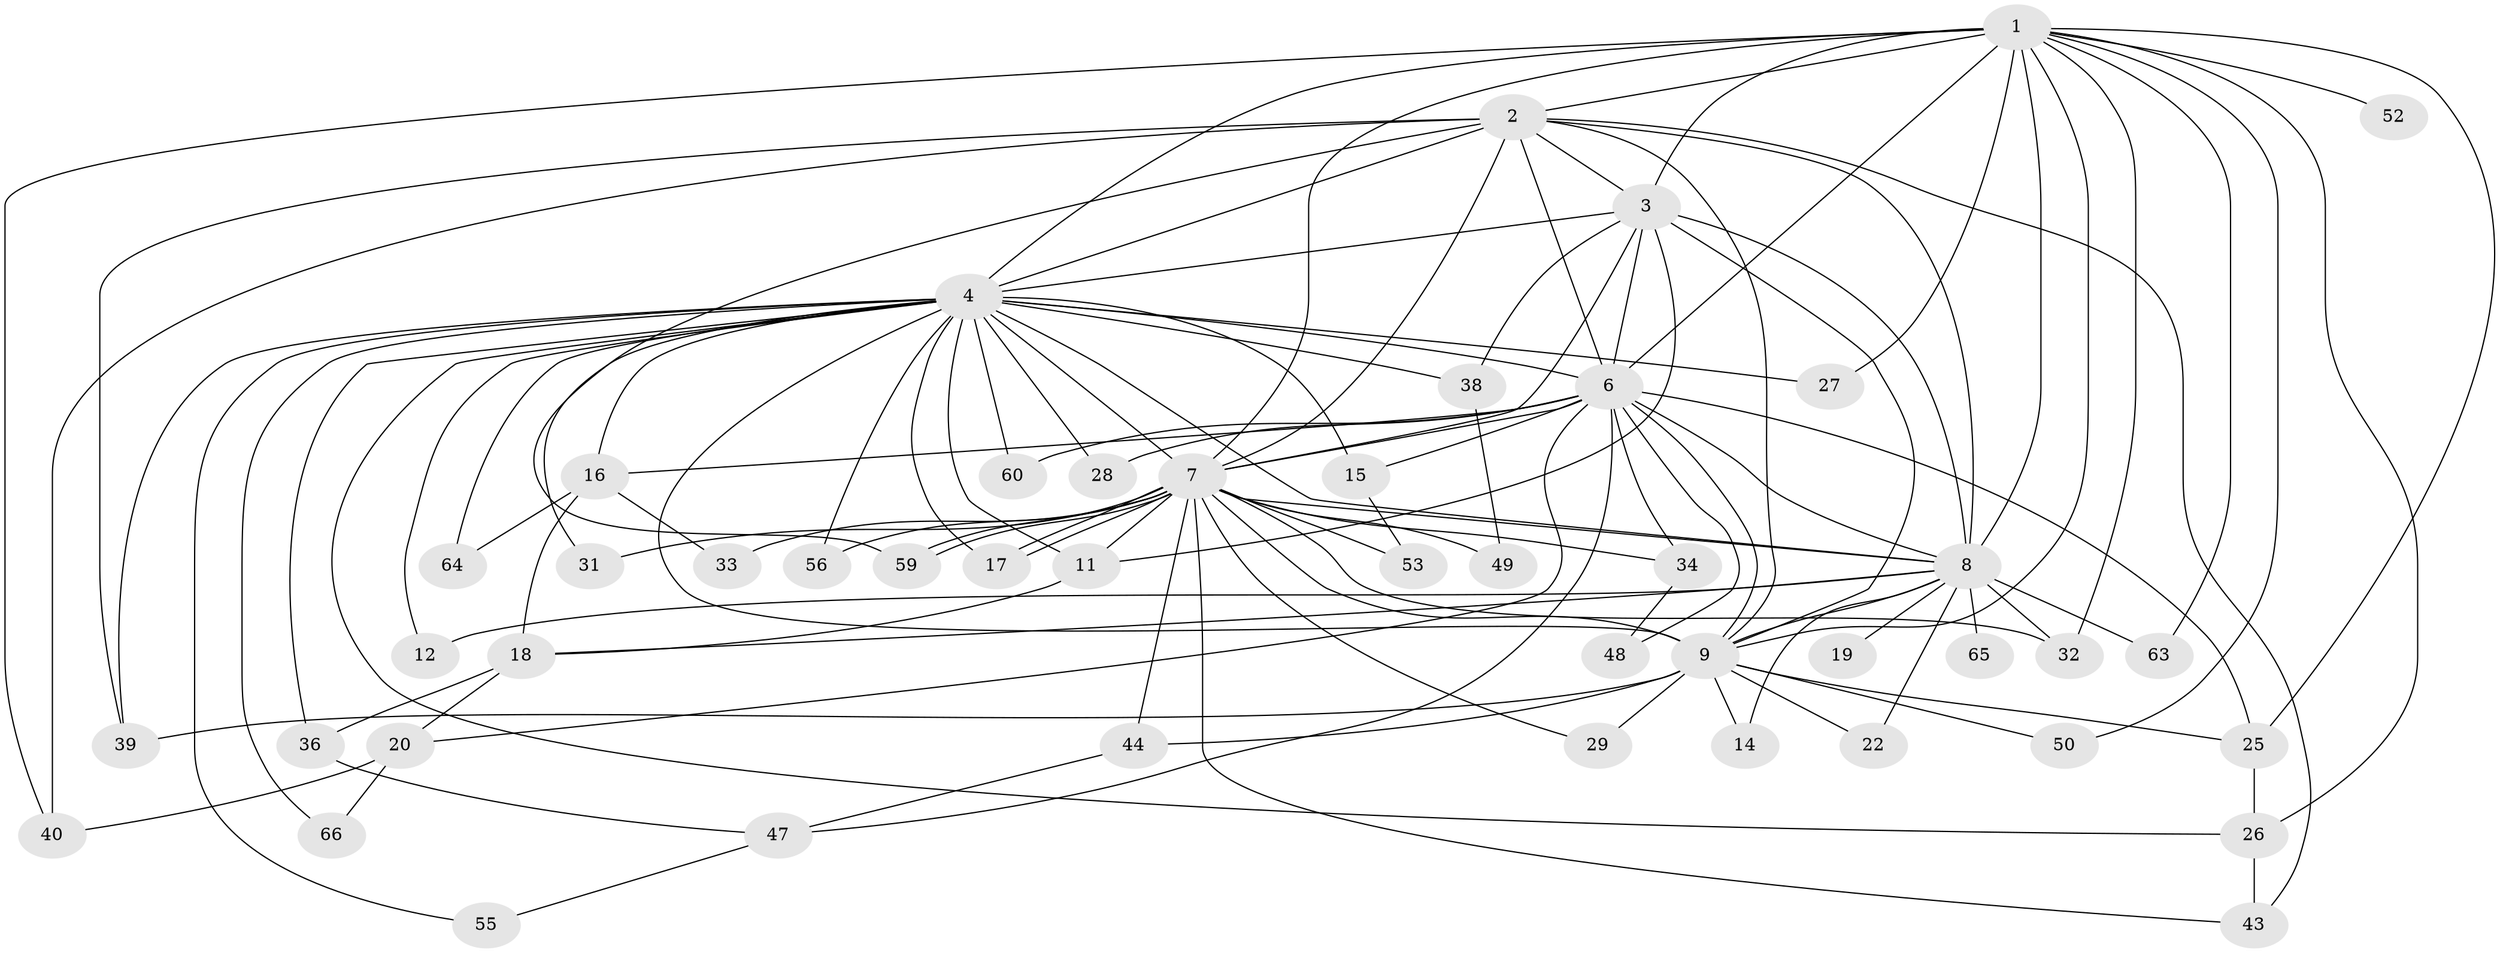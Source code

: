 // original degree distribution, {16: 0.030303030303030304, 13: 0.030303030303030304, 12: 0.030303030303030304, 25: 0.015151515151515152, 19: 0.015151515151515152, 24: 0.015151515151515152, 18: 0.015151515151515152, 4: 0.045454545454545456, 2: 0.48484848484848486, 6: 0.015151515151515152, 3: 0.2727272727272727, 5: 0.030303030303030304}
// Generated by graph-tools (version 1.1) at 2025/41/03/06/25 10:41:40]
// undirected, 47 vertices, 114 edges
graph export_dot {
graph [start="1"]
  node [color=gray90,style=filled];
  1 [super="+13"];
  2 [super="+62"];
  3 [super="+23"];
  4 [super="+5"];
  6 [super="+51"];
  7 [super="+30"];
  8 [super="+10"];
  9 [super="+57"];
  11 [super="+21"];
  12;
  14;
  15;
  16;
  17 [super="+58"];
  18 [super="+24"];
  19;
  20 [super="+54"];
  22;
  25 [super="+41"];
  26 [super="+35"];
  27;
  28;
  29;
  31 [super="+37"];
  32 [super="+42"];
  33;
  34;
  36;
  38;
  39 [super="+45"];
  40;
  43 [super="+46"];
  44;
  47 [super="+61"];
  48;
  49;
  50;
  52;
  53;
  55;
  56;
  59;
  60;
  63;
  64;
  65;
  66;
  1 -- 2;
  1 -- 3;
  1 -- 4 [weight=3];
  1 -- 6;
  1 -- 7 [weight=2];
  1 -- 8 [weight=2];
  1 -- 9;
  1 -- 26;
  1 -- 27;
  1 -- 32;
  1 -- 40;
  1 -- 50;
  1 -- 52 [weight=2];
  1 -- 63;
  1 -- 25;
  2 -- 3;
  2 -- 4 [weight=2];
  2 -- 6;
  2 -- 7;
  2 -- 8 [weight=2];
  2 -- 9;
  2 -- 39;
  2 -- 40;
  2 -- 43;
  2 -- 59;
  3 -- 4 [weight=2];
  3 -- 6;
  3 -- 7;
  3 -- 8 [weight=2];
  3 -- 9 [weight=2];
  3 -- 38;
  3 -- 11;
  4 -- 6 [weight=2];
  4 -- 7 [weight=2];
  4 -- 8 [weight=4];
  4 -- 9 [weight=2];
  4 -- 15;
  4 -- 36;
  4 -- 66;
  4 -- 64;
  4 -- 11;
  4 -- 12;
  4 -- 16;
  4 -- 27;
  4 -- 28;
  4 -- 31;
  4 -- 38;
  4 -- 55;
  4 -- 56;
  4 -- 60;
  4 -- 17;
  4 -- 39;
  4 -- 26;
  6 -- 7;
  6 -- 8 [weight=2];
  6 -- 9 [weight=2];
  6 -- 15;
  6 -- 16;
  6 -- 20;
  6 -- 25;
  6 -- 28;
  6 -- 34;
  6 -- 47;
  6 -- 48;
  6 -- 60;
  7 -- 8 [weight=2];
  7 -- 9;
  7 -- 17;
  7 -- 17;
  7 -- 29;
  7 -- 33;
  7 -- 34;
  7 -- 44;
  7 -- 49;
  7 -- 56;
  7 -- 59;
  7 -- 59;
  7 -- 31;
  7 -- 53;
  7 -- 11;
  7 -- 32;
  7 -- 43;
  8 -- 9 [weight=2];
  8 -- 14;
  8 -- 18;
  8 -- 19 [weight=2];
  8 -- 32;
  8 -- 65;
  8 -- 12;
  8 -- 22;
  8 -- 63;
  9 -- 14;
  9 -- 22;
  9 -- 25;
  9 -- 29;
  9 -- 39;
  9 -- 44;
  9 -- 50;
  11 -- 18;
  15 -- 53;
  16 -- 18;
  16 -- 33;
  16 -- 64;
  18 -- 20;
  18 -- 36;
  20 -- 40;
  20 -- 66;
  25 -- 26;
  26 -- 43;
  34 -- 48;
  36 -- 47;
  38 -- 49;
  44 -- 47;
  47 -- 55;
}
